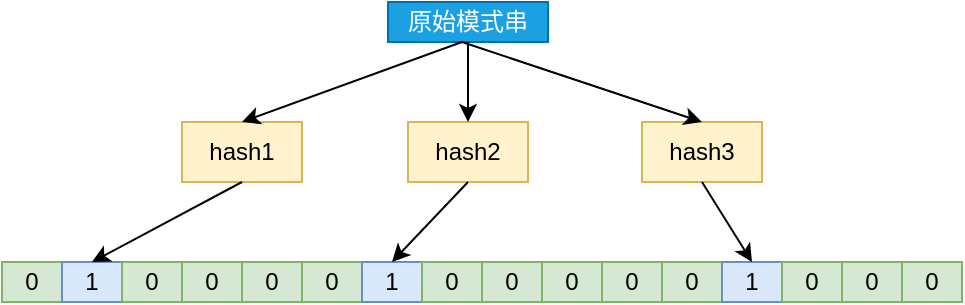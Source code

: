<mxfile version="14.2.4" type="github">
  <diagram id="79cduDDqimtvslqrUQFL" name="Page-1">
    <mxGraphModel dx="1426" dy="746" grid="1" gridSize="10" guides="1" tooltips="1" connect="1" arrows="1" fold="1" page="1" pageScale="1" pageWidth="827" pageHeight="1169" math="0" shadow="0">
      <root>
        <mxCell id="0" />
        <mxCell id="1" parent="0" />
        <mxCell id="MqfT1d9Mei0gyfkkqfIA-1" value="原始模式串" style="rounded=0;whiteSpace=wrap;html=1;fillColor=#1ba1e2;strokeColor=#006EAF;fontColor=#ffffff;" vertex="1" parent="1">
          <mxGeometry x="313" y="320" width="80" height="20" as="geometry" />
        </mxCell>
        <mxCell id="MqfT1d9Mei0gyfkkqfIA-2" value="hash1" style="rounded=0;whiteSpace=wrap;html=1;fillColor=#fff2cc;strokeColor=#d6b656;" vertex="1" parent="1">
          <mxGeometry x="210" y="380" width="60" height="30" as="geometry" />
        </mxCell>
        <mxCell id="MqfT1d9Mei0gyfkkqfIA-3" value="hash2" style="rounded=0;whiteSpace=wrap;html=1;fillColor=#fff2cc;strokeColor=#d6b656;" vertex="1" parent="1">
          <mxGeometry x="323" y="380" width="60" height="30" as="geometry" />
        </mxCell>
        <mxCell id="MqfT1d9Mei0gyfkkqfIA-4" value="hash3" style="rounded=0;whiteSpace=wrap;html=1;fillColor=#fff2cc;strokeColor=#d6b656;" vertex="1" parent="1">
          <mxGeometry x="440" y="380" width="60" height="30" as="geometry" />
        </mxCell>
        <mxCell id="MqfT1d9Mei0gyfkkqfIA-5" value="0" style="rounded=0;whiteSpace=wrap;html=1;fillColor=#d5e8d4;strokeColor=#82b366;" vertex="1" parent="1">
          <mxGeometry x="120" y="450" width="30" height="20" as="geometry" />
        </mxCell>
        <mxCell id="MqfT1d9Mei0gyfkkqfIA-6" value="1" style="rounded=0;whiteSpace=wrap;html=1;fillColor=#dae8fc;strokeColor=#6c8ebf;" vertex="1" parent="1">
          <mxGeometry x="150" y="450" width="30" height="20" as="geometry" />
        </mxCell>
        <mxCell id="MqfT1d9Mei0gyfkkqfIA-7" value="0" style="rounded=0;whiteSpace=wrap;html=1;fillColor=#d5e8d4;strokeColor=#82b366;" vertex="1" parent="1">
          <mxGeometry x="180" y="450" width="30" height="20" as="geometry" />
        </mxCell>
        <mxCell id="MqfT1d9Mei0gyfkkqfIA-8" value="0" style="rounded=0;whiteSpace=wrap;html=1;fillColor=#d5e8d4;strokeColor=#82b366;" vertex="1" parent="1">
          <mxGeometry x="210" y="450" width="30" height="20" as="geometry" />
        </mxCell>
        <mxCell id="MqfT1d9Mei0gyfkkqfIA-17" value="0" style="rounded=0;whiteSpace=wrap;html=1;fillColor=#d5e8d4;strokeColor=#82b366;" vertex="1" parent="1">
          <mxGeometry x="240" y="450" width="30" height="20" as="geometry" />
        </mxCell>
        <mxCell id="MqfT1d9Mei0gyfkkqfIA-18" value="0" style="rounded=0;whiteSpace=wrap;html=1;fillColor=#d5e8d4;strokeColor=#82b366;" vertex="1" parent="1">
          <mxGeometry x="270" y="450" width="30" height="20" as="geometry" />
        </mxCell>
        <mxCell id="MqfT1d9Mei0gyfkkqfIA-19" value="1" style="rounded=0;whiteSpace=wrap;html=1;fillColor=#dae8fc;strokeColor=#6c8ebf;" vertex="1" parent="1">
          <mxGeometry x="300" y="450" width="30" height="20" as="geometry" />
        </mxCell>
        <mxCell id="MqfT1d9Mei0gyfkkqfIA-20" value="0" style="rounded=0;whiteSpace=wrap;html=1;fillColor=#d5e8d4;strokeColor=#82b366;" vertex="1" parent="1">
          <mxGeometry x="330" y="450" width="30" height="20" as="geometry" />
        </mxCell>
        <mxCell id="MqfT1d9Mei0gyfkkqfIA-21" value="0" style="rounded=0;whiteSpace=wrap;html=1;fillColor=#d5e8d4;strokeColor=#82b366;" vertex="1" parent="1">
          <mxGeometry x="360" y="450" width="30" height="20" as="geometry" />
        </mxCell>
        <mxCell id="MqfT1d9Mei0gyfkkqfIA-22" value="0" style="rounded=0;whiteSpace=wrap;html=1;fillColor=#d5e8d4;strokeColor=#82b366;" vertex="1" parent="1">
          <mxGeometry x="390" y="450" width="30" height="20" as="geometry" />
        </mxCell>
        <mxCell id="MqfT1d9Mei0gyfkkqfIA-23" value="0" style="rounded=0;whiteSpace=wrap;html=1;fillColor=#d5e8d4;strokeColor=#82b366;" vertex="1" parent="1">
          <mxGeometry x="420" y="450" width="30" height="20" as="geometry" />
        </mxCell>
        <mxCell id="MqfT1d9Mei0gyfkkqfIA-24" value="0" style="rounded=0;whiteSpace=wrap;html=1;fillColor=#d5e8d4;strokeColor=#82b366;" vertex="1" parent="1">
          <mxGeometry x="450" y="450" width="30" height="20" as="geometry" />
        </mxCell>
        <mxCell id="MqfT1d9Mei0gyfkkqfIA-25" value="1" style="rounded=0;whiteSpace=wrap;html=1;fillColor=#dae8fc;strokeColor=#6c8ebf;" vertex="1" parent="1">
          <mxGeometry x="480" y="450" width="30" height="20" as="geometry" />
        </mxCell>
        <mxCell id="MqfT1d9Mei0gyfkkqfIA-26" value="0" style="rounded=0;whiteSpace=wrap;html=1;fillColor=#d5e8d4;strokeColor=#82b366;" vertex="1" parent="1">
          <mxGeometry x="510" y="450" width="30" height="20" as="geometry" />
        </mxCell>
        <mxCell id="MqfT1d9Mei0gyfkkqfIA-27" value="0" style="rounded=0;whiteSpace=wrap;html=1;fillColor=#d5e8d4;strokeColor=#82b366;" vertex="1" parent="1">
          <mxGeometry x="540" y="450" width="30" height="20" as="geometry" />
        </mxCell>
        <mxCell id="MqfT1d9Mei0gyfkkqfIA-28" value="0" style="rounded=0;whiteSpace=wrap;html=1;fillColor=#d5e8d4;strokeColor=#82b366;" vertex="1" parent="1">
          <mxGeometry x="570" y="450" width="30" height="20" as="geometry" />
        </mxCell>
        <mxCell id="MqfT1d9Mei0gyfkkqfIA-30" value="" style="endArrow=classic;html=1;exitX=0.5;exitY=1;exitDx=0;exitDy=0;entryX=0.5;entryY=0;entryDx=0;entryDy=0;" edge="1" parent="1" source="MqfT1d9Mei0gyfkkqfIA-1" target="MqfT1d9Mei0gyfkkqfIA-3">
          <mxGeometry width="50" height="50" relative="1" as="geometry">
            <mxPoint x="390" y="530" as="sourcePoint" />
            <mxPoint x="440" y="480" as="targetPoint" />
          </mxGeometry>
        </mxCell>
        <mxCell id="MqfT1d9Mei0gyfkkqfIA-31" value="" style="endArrow=classic;html=1;entryX=0.5;entryY=0;entryDx=0;entryDy=0;" edge="1" parent="1" target="MqfT1d9Mei0gyfkkqfIA-4">
          <mxGeometry width="50" height="50" relative="1" as="geometry">
            <mxPoint x="350" y="340" as="sourcePoint" />
            <mxPoint x="480" y="320" as="targetPoint" />
          </mxGeometry>
        </mxCell>
        <mxCell id="MqfT1d9Mei0gyfkkqfIA-32" value="" style="endArrow=classic;html=1;entryX=0.5;entryY=0;entryDx=0;entryDy=0;" edge="1" parent="1" target="MqfT1d9Mei0gyfkkqfIA-2">
          <mxGeometry width="50" height="50" relative="1" as="geometry">
            <mxPoint x="350" y="340" as="sourcePoint" />
            <mxPoint x="210" y="340" as="targetPoint" />
          </mxGeometry>
        </mxCell>
        <mxCell id="MqfT1d9Mei0gyfkkqfIA-33" value="" style="endArrow=classic;html=1;exitX=0.5;exitY=1;exitDx=0;exitDy=0;entryX=0.5;entryY=0;entryDx=0;entryDy=0;" edge="1" parent="1" source="MqfT1d9Mei0gyfkkqfIA-2" target="MqfT1d9Mei0gyfkkqfIA-6">
          <mxGeometry width="50" height="50" relative="1" as="geometry">
            <mxPoint x="250" y="710" as="sourcePoint" />
            <mxPoint x="300" y="660" as="targetPoint" />
          </mxGeometry>
        </mxCell>
        <mxCell id="MqfT1d9Mei0gyfkkqfIA-34" value="" style="endArrow=classic;html=1;exitX=0.5;exitY=1;exitDx=0;exitDy=0;entryX=0.5;entryY=0;entryDx=0;entryDy=0;" edge="1" parent="1" source="MqfT1d9Mei0gyfkkqfIA-3" target="MqfT1d9Mei0gyfkkqfIA-19">
          <mxGeometry width="50" height="50" relative="1" as="geometry">
            <mxPoint x="310" y="640" as="sourcePoint" />
            <mxPoint x="360" y="590" as="targetPoint" />
          </mxGeometry>
        </mxCell>
        <mxCell id="MqfT1d9Mei0gyfkkqfIA-35" value="" style="endArrow=classic;html=1;exitX=0.5;exitY=1;exitDx=0;exitDy=0;entryX=0.5;entryY=0;entryDx=0;entryDy=0;" edge="1" parent="1" source="MqfT1d9Mei0gyfkkqfIA-4" target="MqfT1d9Mei0gyfkkqfIA-25">
          <mxGeometry width="50" height="50" relative="1" as="geometry">
            <mxPoint x="290" y="590" as="sourcePoint" />
            <mxPoint x="340" y="540" as="targetPoint" />
          </mxGeometry>
        </mxCell>
      </root>
    </mxGraphModel>
  </diagram>
</mxfile>
